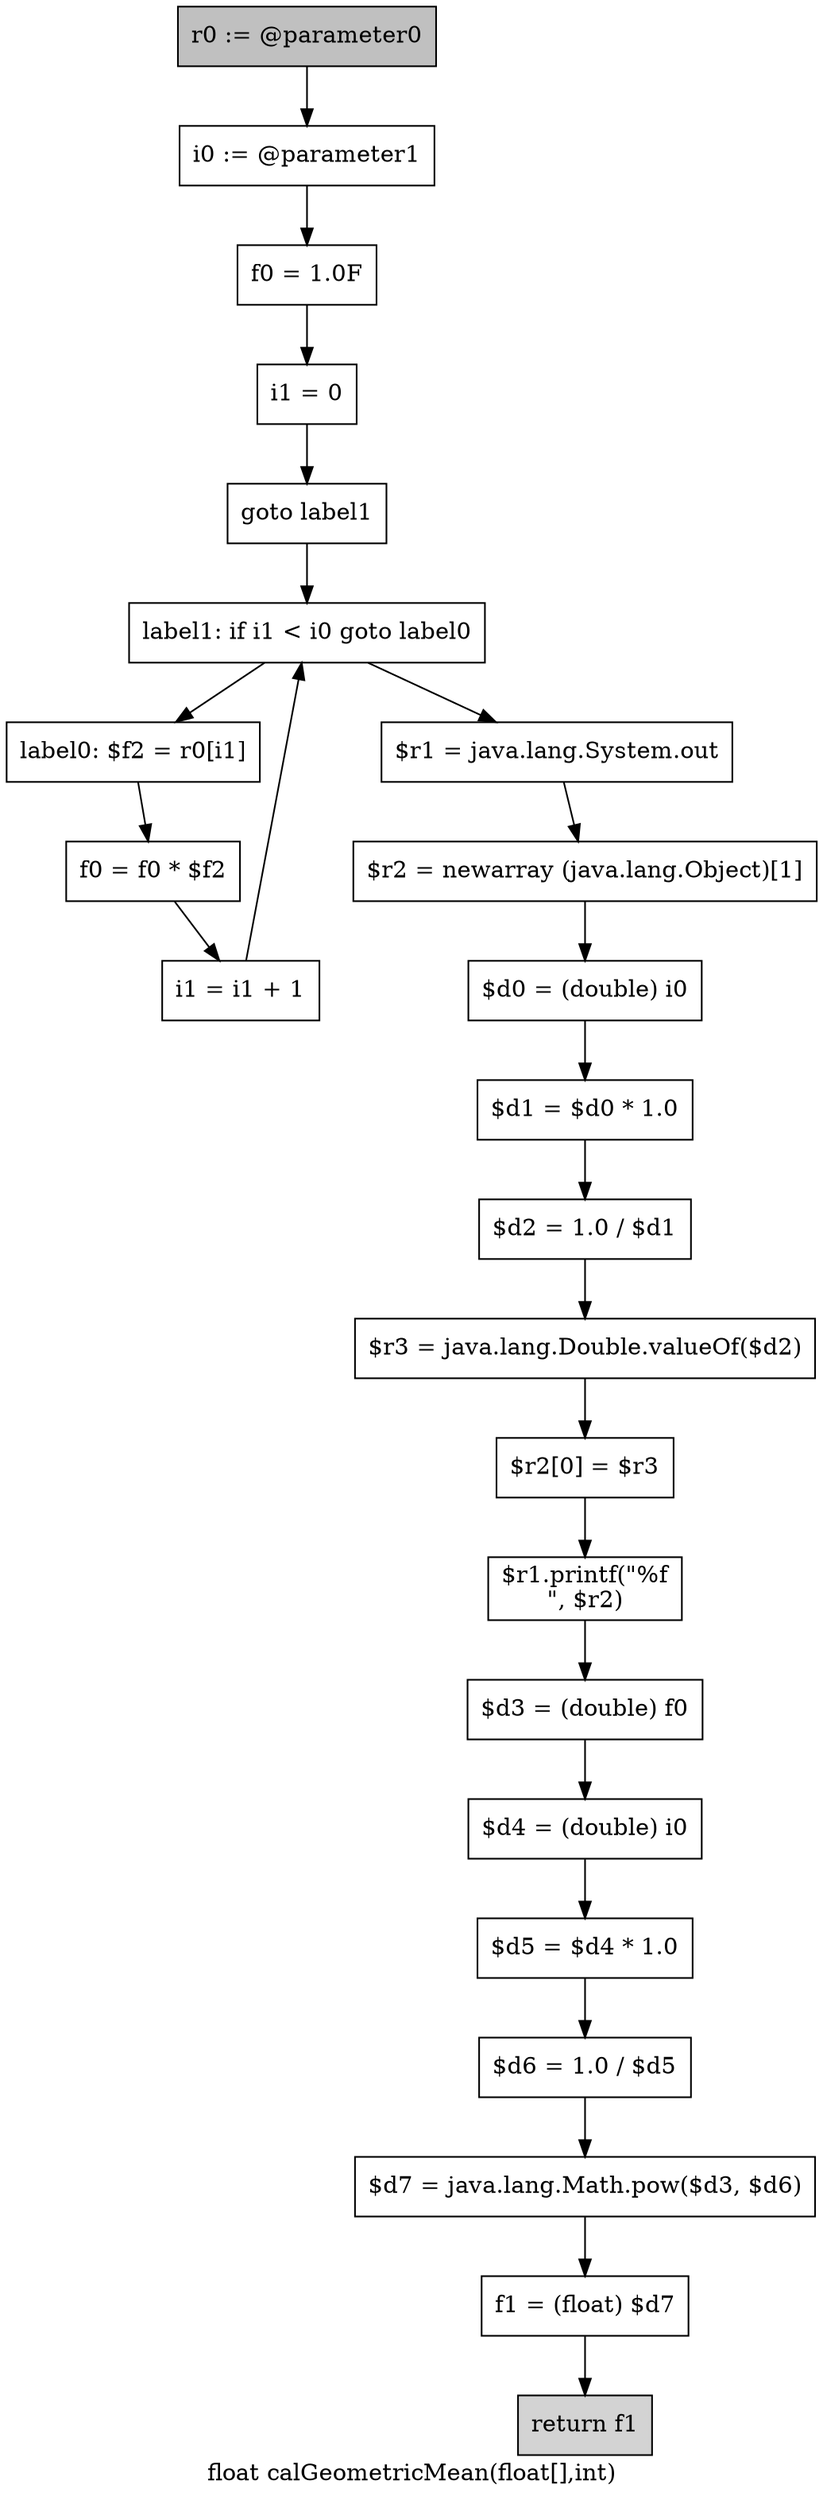 digraph "float calGeometricMean(float[],int)" {
    label="float calGeometricMean(float[],int)";
    node [shape=box];
    "0" [style=filled,fillcolor=gray,label="r0 := @parameter0",];
    "1" [label="i0 := @parameter1",];
    "0"->"1";
    "2" [label="f0 = 1.0F",];
    "1"->"2";
    "3" [label="i1 = 0",];
    "2"->"3";
    "4" [label="goto label1",];
    "3"->"4";
    "8" [label="label1: if i1 < i0 goto label0",];
    "4"->"8";
    "5" [label="label0: $f2 = r0[i1]",];
    "6" [label="f0 = f0 * $f2",];
    "5"->"6";
    "7" [label="i1 = i1 + 1",];
    "6"->"7";
    "7"->"8";
    "8"->"5";
    "9" [label="$r1 = java.lang.System.out",];
    "8"->"9";
    "10" [label="$r2 = newarray (java.lang.Object)[1]",];
    "9"->"10";
    "11" [label="$d0 = (double) i0",];
    "10"->"11";
    "12" [label="$d1 = $d0 * 1.0",];
    "11"->"12";
    "13" [label="$d2 = 1.0 / $d1",];
    "12"->"13";
    "14" [label="$r3 = java.lang.Double.valueOf($d2)",];
    "13"->"14";
    "15" [label="$r2[0] = $r3",];
    "14"->"15";
    "16" [label="$r1.printf(\"%f\n\", $r2)",];
    "15"->"16";
    "17" [label="$d3 = (double) f0",];
    "16"->"17";
    "18" [label="$d4 = (double) i0",];
    "17"->"18";
    "19" [label="$d5 = $d4 * 1.0",];
    "18"->"19";
    "20" [label="$d6 = 1.0 / $d5",];
    "19"->"20";
    "21" [label="$d7 = java.lang.Math.pow($d3, $d6)",];
    "20"->"21";
    "22" [label="f1 = (float) $d7",];
    "21"->"22";
    "23" [style=filled,fillcolor=lightgray,label="return f1",];
    "22"->"23";
}
